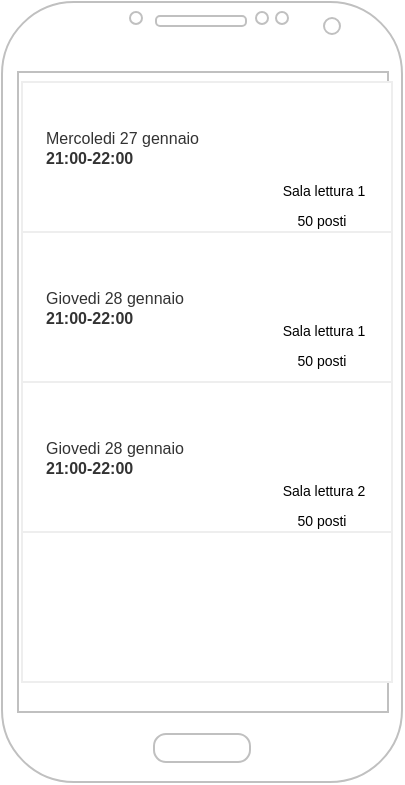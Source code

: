 <mxfile version="14.2.4" type="github">
  <diagram id="T1OUS5GT2DpbDmX-ePFx" name="Page-1">
    <mxGraphModel dx="539" dy="354" grid="1" gridSize="10" guides="1" tooltips="1" connect="1" arrows="1" fold="1" page="1" pageScale="1" pageWidth="827" pageHeight="1169" math="0" shadow="0">
      <root>
        <mxCell id="0" />
        <mxCell id="1" parent="0" />
        <mxCell id="bqvyXEgNlpFHq4XotN-X-12" value="" style="verticalLabelPosition=bottom;verticalAlign=top;html=1;shadow=0;dashed=0;strokeWidth=1;shape=mxgraph.android.phone2;strokeColor=#c0c0c0;" vertex="1" parent="1">
          <mxGeometry x="300" y="60" width="200" height="390" as="geometry" />
        </mxCell>
        <mxCell id="bqvyXEgNlpFHq4XotN-X-13" value="" style="strokeWidth=1;html=1;shadow=0;dashed=0;shape=mxgraph.android.rrect;rSize=0;strokeColor=#eeeeee;fillColor=#ffffff;gradientColor=none;" vertex="1" parent="1">
          <mxGeometry x="310" y="100" width="185" height="300" as="geometry" />
        </mxCell>
        <mxCell id="bqvyXEgNlpFHq4XotN-X-14" value="Mercoledi 27 gennaio&lt;br&gt;&lt;b&gt;21:00-22:00&amp;nbsp;&lt;/b&gt;&lt;br&gt;&lt;div style=&quot;text-align: right&quot;&gt;&lt;b&gt;&amp;nbsp; &amp;nbsp; &amp;nbsp; &amp;nbsp;&amp;nbsp;&lt;/b&gt;&lt;/div&gt;" style="strokeColor=inherit;fillColor=inherit;gradientColor=inherit;strokeWidth=1;html=1;shadow=0;dashed=0;shape=mxgraph.android.rrect;rSize=0;align=left;spacingLeft=10;fontSize=8;fontColor=#333333;" vertex="1" parent="bqvyXEgNlpFHq4XotN-X-13">
          <mxGeometry width="185" height="75" as="geometry" />
        </mxCell>
        <mxCell id="bqvyXEgNlpFHq4XotN-X-15" value="Giovedi 28 gennaio&lt;br&gt;&lt;b&gt;21:00-22:00&lt;/b&gt;" style="strokeColor=inherit;fillColor=inherit;gradientColor=inherit;strokeWidth=1;html=1;shadow=0;dashed=0;shape=mxgraph.android.rrect;rSize=0;align=left;spacingLeft=10;fontSize=8;fontColor=#333333;" vertex="1" parent="bqvyXEgNlpFHq4XotN-X-13">
          <mxGeometry y="75" width="185" height="75" as="geometry" />
        </mxCell>
        <mxCell id="bqvyXEgNlpFHq4XotN-X-16" value="Giovedi 28 gennaio&lt;br&gt;&lt;b&gt;21:00-22:00&lt;/b&gt;" style="strokeColor=inherit;fillColor=inherit;gradientColor=inherit;strokeWidth=1;html=1;shadow=0;dashed=0;shape=mxgraph.android.rrect;rSize=0;align=left;spacingLeft=10;fontSize=8;fontColor=#333333;" vertex="1" parent="bqvyXEgNlpFHq4XotN-X-13">
          <mxGeometry y="150" width="185" height="75" as="geometry" />
        </mxCell>
        <mxCell id="bqvyXEgNlpFHq4XotN-X-17" value="" style="strokeColor=inherit;fillColor=inherit;gradientColor=inherit;strokeWidth=1;html=1;shadow=0;dashed=0;shape=mxgraph.android.rrect;rSize=0;align=left;spacingLeft=10;fontSize=8;fontColor=#333333;" vertex="1" parent="bqvyXEgNlpFHq4XotN-X-13">
          <mxGeometry y="225" width="185" height="75" as="geometry" />
        </mxCell>
        <mxCell id="bqvyXEgNlpFHq4XotN-X-18" value="&lt;span style=&quot;font-size: 7px&quot;&gt;&amp;nbsp;Sala lettura 1&lt;br&gt;50 posti&lt;br&gt;&lt;/span&gt;" style="text;html=1;strokeColor=none;fillColor=none;align=center;verticalAlign=middle;whiteSpace=wrap;rounded=0;" vertex="1" parent="bqvyXEgNlpFHq4XotN-X-13">
          <mxGeometry x="115" y="50" width="70" height="20" as="geometry" />
        </mxCell>
        <mxCell id="bqvyXEgNlpFHq4XotN-X-20" value="&lt;span style=&quot;font-size: 7px&quot;&gt;&amp;nbsp;Sala lettura 1&lt;br&gt;50 posti&lt;br&gt;&lt;/span&gt;" style="text;html=1;strokeColor=none;fillColor=none;align=center;verticalAlign=middle;whiteSpace=wrap;rounded=0;" vertex="1" parent="bqvyXEgNlpFHq4XotN-X-13">
          <mxGeometry x="115" y="120" width="70" height="20" as="geometry" />
        </mxCell>
        <mxCell id="bqvyXEgNlpFHq4XotN-X-23" value="&lt;span style=&quot;font-size: 7px&quot;&gt;&amp;nbsp;Sala lettura 2&lt;br&gt;50 posti&lt;br&gt;&lt;/span&gt;" style="text;html=1;strokeColor=none;fillColor=none;align=center;verticalAlign=middle;whiteSpace=wrap;rounded=0;" vertex="1" parent="bqvyXEgNlpFHq4XotN-X-13">
          <mxGeometry x="115" y="200" width="70" height="20" as="geometry" />
        </mxCell>
      </root>
    </mxGraphModel>
  </diagram>
</mxfile>
